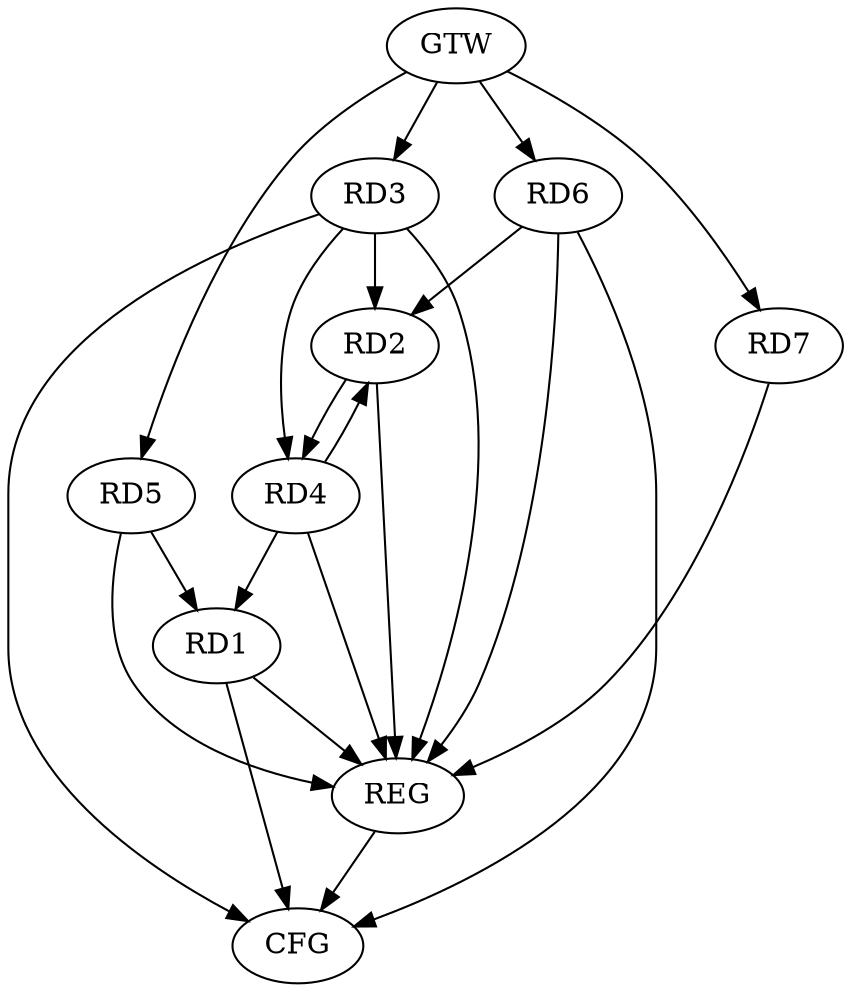strict digraph G {
  RD1 [ label="RD1" ];
  RD2 [ label="RD2" ];
  RD3 [ label="RD3" ];
  RD4 [ label="RD4" ];
  RD5 [ label="RD5" ];
  RD6 [ label="RD6" ];
  RD7 [ label="RD7" ];
  GTW [ label="GTW" ];
  REG [ label="REG" ];
  CFG [ label="CFG" ];
  RD4 -> RD1;
  RD5 -> RD1;
  RD3 -> RD2;
  RD2 -> RD4;
  RD4 -> RD2;
  RD6 -> RD2;
  RD3 -> RD4;
  GTW -> RD3;
  GTW -> RD5;
  GTW -> RD6;
  GTW -> RD7;
  RD1 -> REG;
  RD2 -> REG;
  RD3 -> REG;
  RD4 -> REG;
  RD5 -> REG;
  RD6 -> REG;
  RD7 -> REG;
  RD1 -> CFG;
  RD6 -> CFG;
  RD3 -> CFG;
  REG -> CFG;
}
